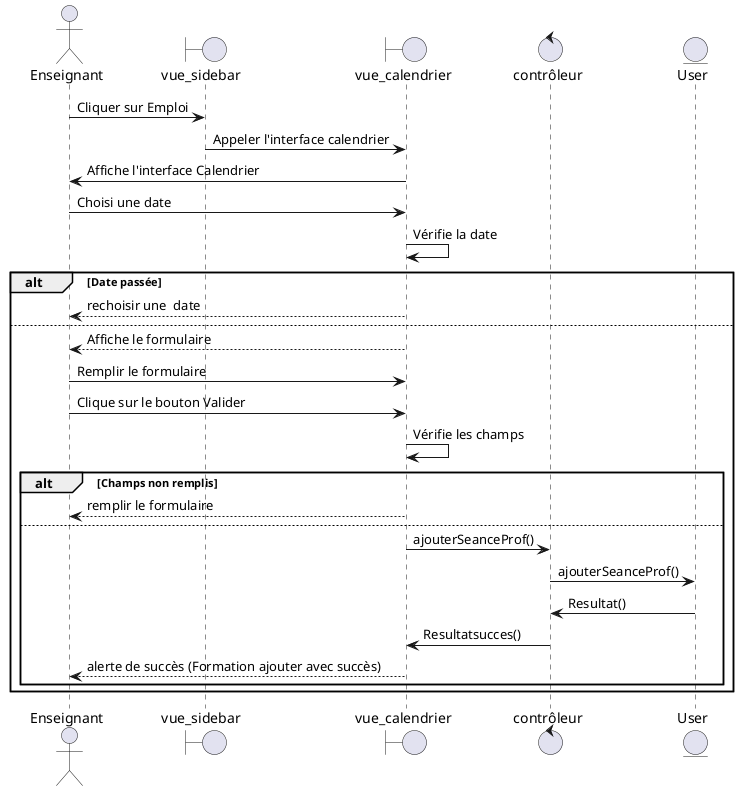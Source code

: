 @startuml
actor Enseignant as Teacher
boundary "vue_sidebar " as Views
boundary "vue_calendrier" as View
control "contrôleur" as Controller
entity "User" as Database

Teacher-> Views : Cliquer sur Emploi
Views -> View : Appeler l'interface calendrier
View -> Teacher : Affiche l'interface Calendrier
Teacher -> View : Choisi une date
View -> View : Vérifie la date

alt Date passée
    View --> Teacher : rechoisir une  date
else
    View --> Teacher : Affiche le formulaire
    Teacher -> View : Remplir le formulaire
    Teacher -> View : Clique sur le bouton Valider
    View -> View : Vérifie les champs

    alt Champs non remplis
        View --> Teacher :remplir le formulaire
    else
        View -> Controller :  ajouterSeanceProf()
Controller -> Database :  ajouterSeanceProf()
        Database -> Controller : Resultat()
        Controller -> View : Resultatsucces()

        View--> Teacher : alerte de succès (Formation ajouter avec succès)
    end
end
@enduml